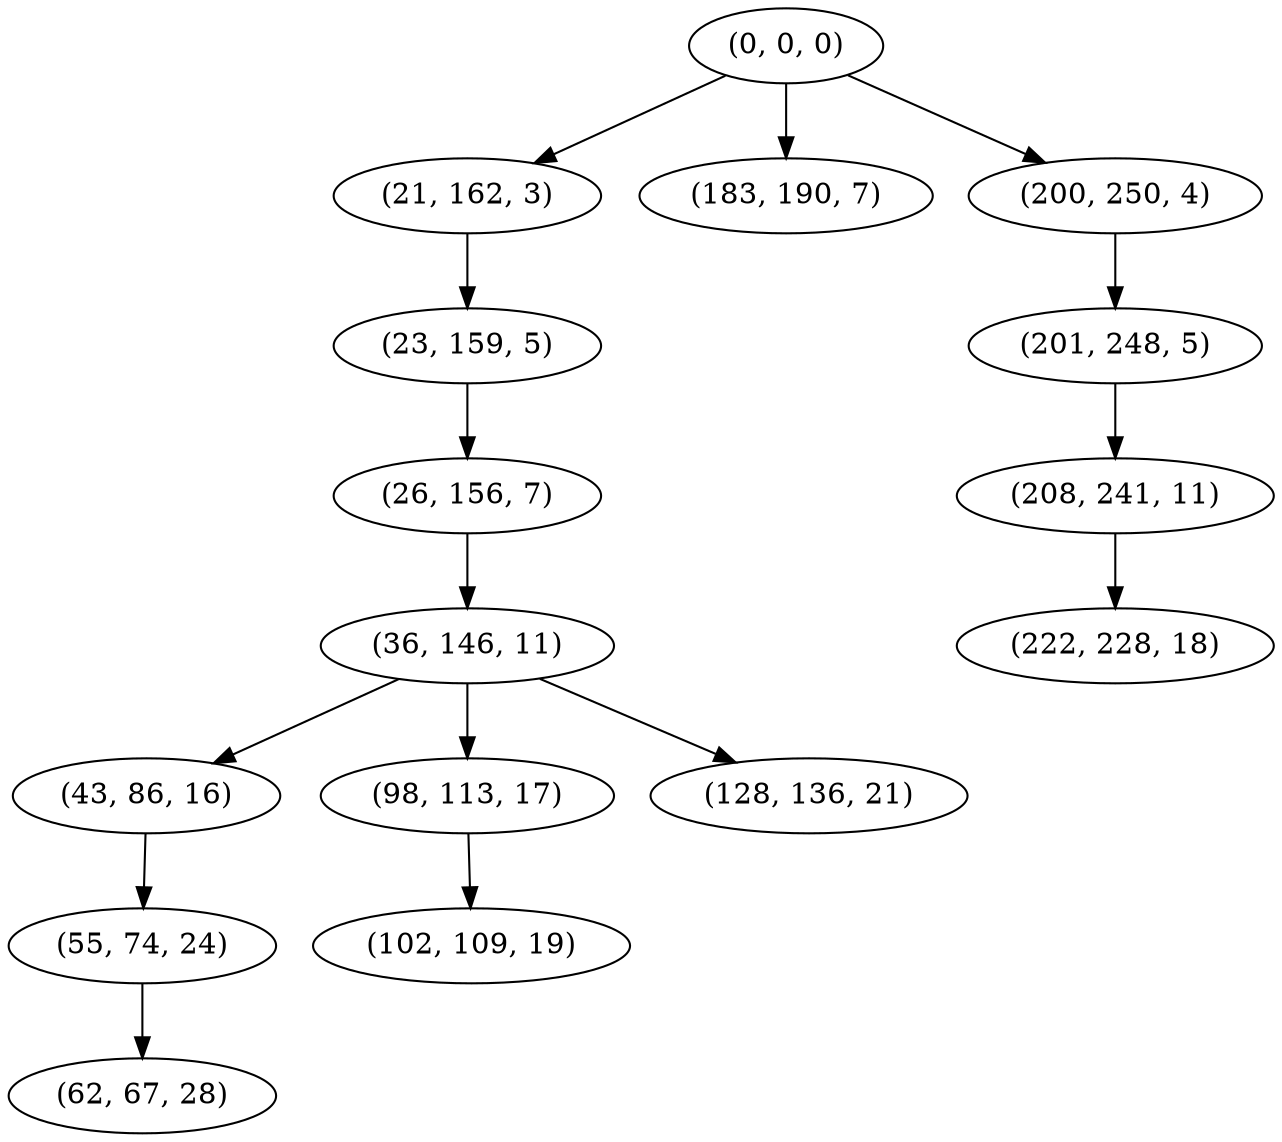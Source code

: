 digraph tree {
    "(0, 0, 0)";
    "(21, 162, 3)";
    "(23, 159, 5)";
    "(26, 156, 7)";
    "(36, 146, 11)";
    "(43, 86, 16)";
    "(55, 74, 24)";
    "(62, 67, 28)";
    "(98, 113, 17)";
    "(102, 109, 19)";
    "(128, 136, 21)";
    "(183, 190, 7)";
    "(200, 250, 4)";
    "(201, 248, 5)";
    "(208, 241, 11)";
    "(222, 228, 18)";
    "(0, 0, 0)" -> "(21, 162, 3)";
    "(0, 0, 0)" -> "(183, 190, 7)";
    "(0, 0, 0)" -> "(200, 250, 4)";
    "(21, 162, 3)" -> "(23, 159, 5)";
    "(23, 159, 5)" -> "(26, 156, 7)";
    "(26, 156, 7)" -> "(36, 146, 11)";
    "(36, 146, 11)" -> "(43, 86, 16)";
    "(36, 146, 11)" -> "(98, 113, 17)";
    "(36, 146, 11)" -> "(128, 136, 21)";
    "(43, 86, 16)" -> "(55, 74, 24)";
    "(55, 74, 24)" -> "(62, 67, 28)";
    "(98, 113, 17)" -> "(102, 109, 19)";
    "(200, 250, 4)" -> "(201, 248, 5)";
    "(201, 248, 5)" -> "(208, 241, 11)";
    "(208, 241, 11)" -> "(222, 228, 18)";
}
